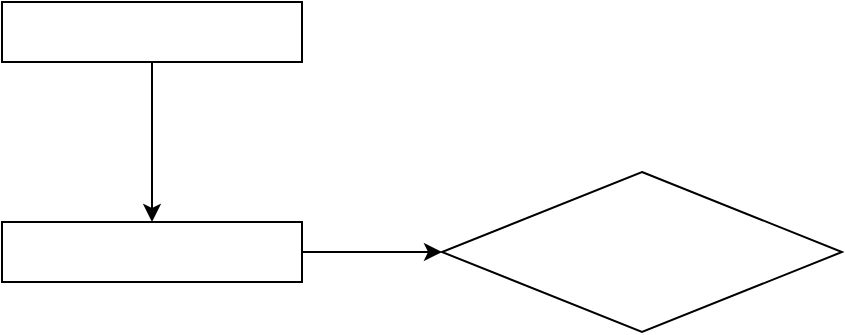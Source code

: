 <mxfile version="12.1.9" type="github" pages="1"><diagram id="LX1PCkaKiglEyON3jVIq" name="第 1 页"><mxGraphModel dx="932" dy="-569" grid="1" gridSize="10" guides="1" tooltips="1" connect="1" arrows="1" fold="1" page="1" pageScale="1" pageWidth="827" pageHeight="1169" math="0" shadow="0"><root><mxCell id="0"/><mxCell id="1" parent="0"/><mxCell id="sLqZudQoCNIqTMEs_mU_-4" value="" style="edgeStyle=orthogonalEdgeStyle;rounded=0;orthogonalLoop=1;jettySize=auto;html=1;" edge="1" parent="1" source="sLqZudQoCNIqTMEs_mU_-1" target="sLqZudQoCNIqTMEs_mU_-3"><mxGeometry relative="1" as="geometry"/></mxCell><mxCell id="sLqZudQoCNIqTMEs_mU_-1" value="" style="rounded=0;whiteSpace=wrap;html=1;" vertex="1" parent="1"><mxGeometry x="350" y="1360" width="150" height="30" as="geometry"/></mxCell><mxCell id="sLqZudQoCNIqTMEs_mU_-6" value="" style="edgeStyle=orthogonalEdgeStyle;rounded=0;orthogonalLoop=1;jettySize=auto;html=1;" edge="1" parent="1" source="sLqZudQoCNIqTMEs_mU_-3" target="sLqZudQoCNIqTMEs_mU_-5"><mxGeometry relative="1" as="geometry"/></mxCell><mxCell id="sLqZudQoCNIqTMEs_mU_-3" value="" style="rounded=0;whiteSpace=wrap;html=1;" vertex="1" parent="1"><mxGeometry x="350" y="1470" width="150" height="30" as="geometry"/></mxCell><mxCell id="sLqZudQoCNIqTMEs_mU_-5" value="" style="rhombus;whiteSpace=wrap;html=1;fontFamily=Helvetica;fontSize=12;fontColor=#000000;align=center;strokeColor=#000000;fillColor=#ffffff;" vertex="1" parent="1"><mxGeometry x="570" y="1445" width="200" height="80" as="geometry"/></mxCell></root></mxGraphModel></diagram></mxfile>